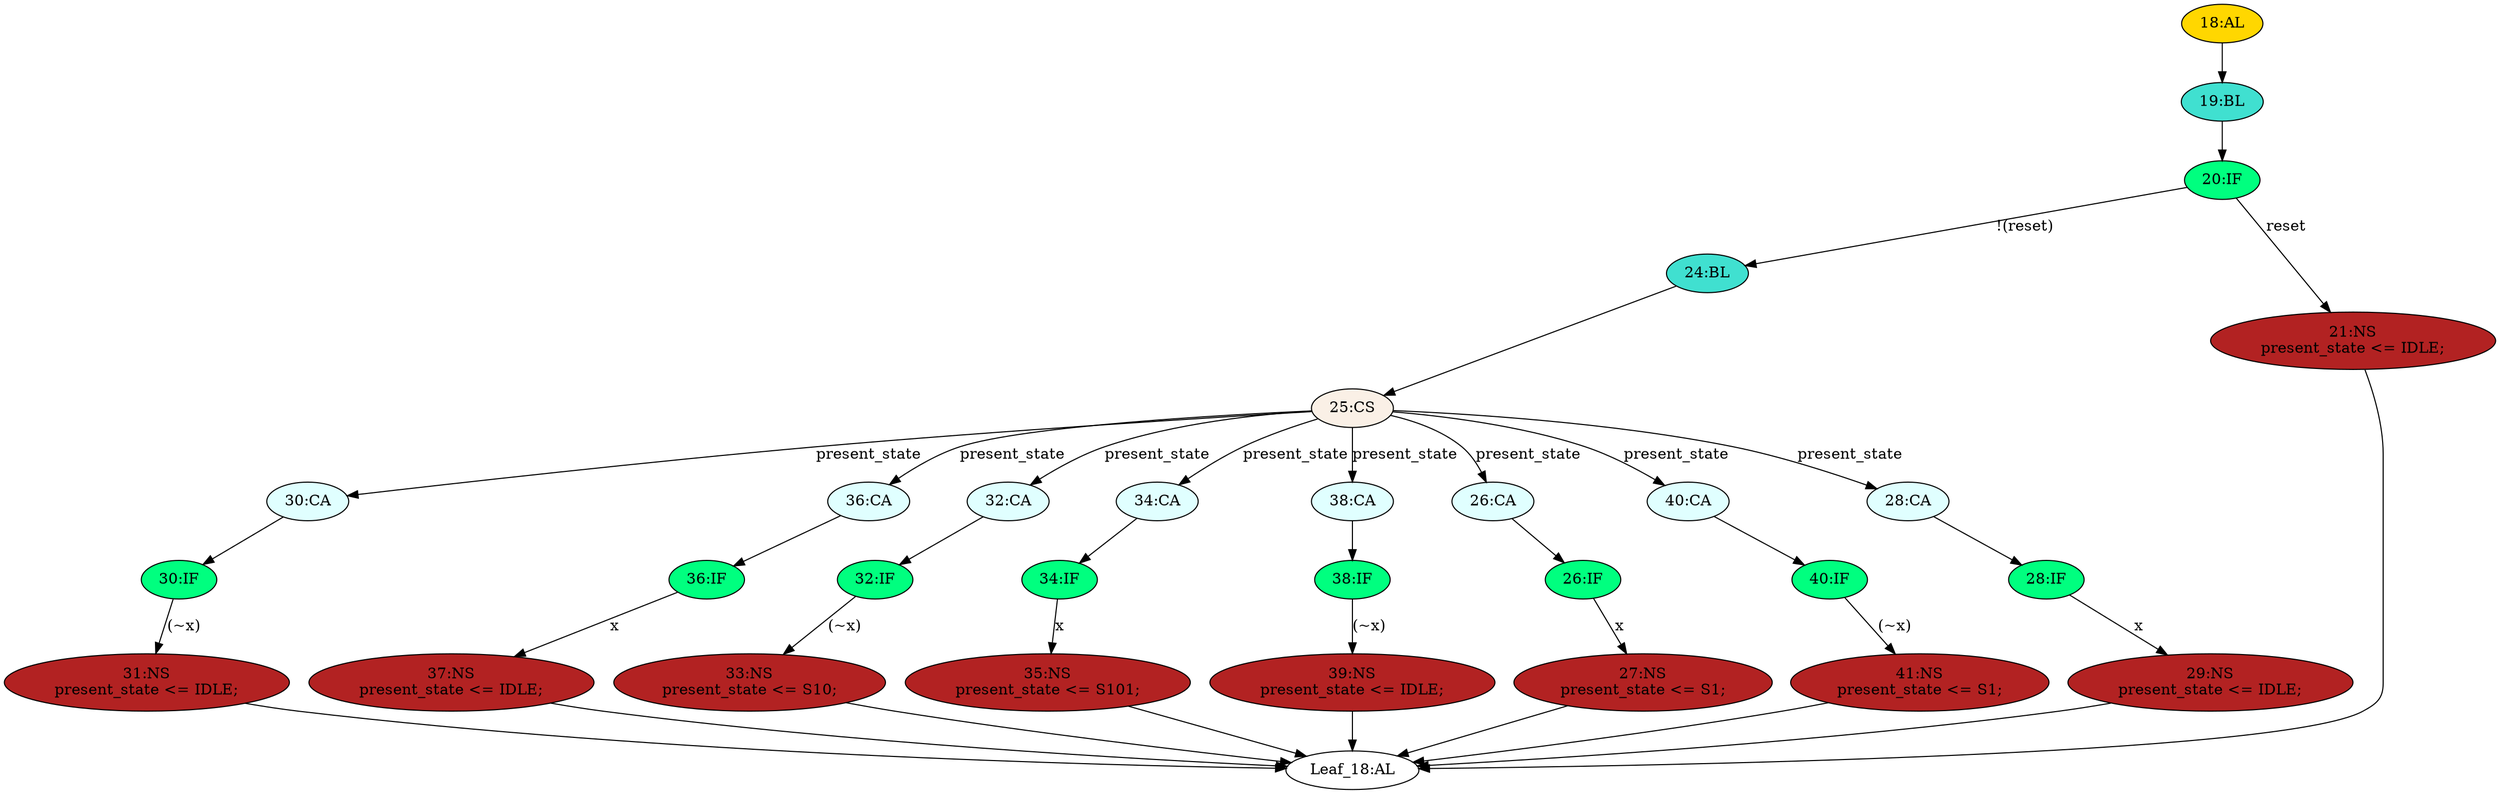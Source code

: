strict digraph "" {
	node [label="\N"];
	"30:CA"	[ast="<pyverilog.vparser.ast.Case object at 0x7f1353aa50d0>",
		fillcolor=lightcyan,
		label="30:CA",
		statements="[]",
		style=filled,
		typ=Case];
	"30:IF"	[ast="<pyverilog.vparser.ast.IfStatement object at 0x7f1353aa5210>",
		fillcolor=springgreen,
		label="30:IF",
		statements="[]",
		style=filled,
		typ=IfStatement];
	"30:CA" -> "30:IF"	[cond="[]",
		lineno=None];
	"26:IF"	[ast="<pyverilog.vparser.ast.IfStatement object at 0x7f1353aa5510>",
		fillcolor=springgreen,
		label="26:IF",
		statements="[]",
		style=filled,
		typ=IfStatement];
	"27:NS"	[ast="<pyverilog.vparser.ast.NonblockingSubstitution object at 0x7f1353aa5550>",
		fillcolor=firebrick,
		label="27:NS
present_state <= S1;",
		statements="[<pyverilog.vparser.ast.NonblockingSubstitution object at 0x7f1353aa5550>]",
		style=filled,
		typ=NonblockingSubstitution];
	"26:IF" -> "27:NS"	[cond="['x']",
		label=x,
		lineno=26];
	"Leaf_18:AL"	[def_var="['present_state']",
		label="Leaf_18:AL"];
	"28:IF"	[ast="<pyverilog.vparser.ast.IfStatement object at 0x7f1353aa5750>",
		fillcolor=springgreen,
		label="28:IF",
		statements="[]",
		style=filled,
		typ=IfStatement];
	"29:NS"	[ast="<pyverilog.vparser.ast.NonblockingSubstitution object at 0x7f1353aa5790>",
		fillcolor=firebrick,
		label="29:NS
present_state <= IDLE;",
		statements="[<pyverilog.vparser.ast.NonblockingSubstitution object at 0x7f1353aa5790>]",
		style=filled,
		typ=NonblockingSubstitution];
	"28:IF" -> "29:NS"	[cond="['x']",
		label=x,
		lineno=28];
	"37:NS"	[ast="<pyverilog.vparser.ast.NonblockingSubstitution object at 0x7f1353aa5950>",
		fillcolor=firebrick,
		label="37:NS
present_state <= IDLE;",
		statements="[<pyverilog.vparser.ast.NonblockingSubstitution object at 0x7f1353aa5950>]",
		style=filled,
		typ=NonblockingSubstitution];
	"37:NS" -> "Leaf_18:AL"	[cond="[]",
		lineno=None];
	"31:NS"	[ast="<pyverilog.vparser.ast.NonblockingSubstitution object at 0x7f1353aa52d0>",
		fillcolor=firebrick,
		label="31:NS
present_state <= IDLE;",
		statements="[<pyverilog.vparser.ast.NonblockingSubstitution object at 0x7f1353aa52d0>]",
		style=filled,
		typ=NonblockingSubstitution];
	"31:NS" -> "Leaf_18:AL"	[cond="[]",
		lineno=None];
	"33:NS"	[ast="<pyverilog.vparser.ast.NonblockingSubstitution object at 0x7f1353aa5b10>",
		fillcolor=firebrick,
		label="33:NS
present_state <= S10;",
		statements="[<pyverilog.vparser.ast.NonblockingSubstitution object at 0x7f1353aa5b10>]",
		style=filled,
		typ=NonblockingSubstitution];
	"33:NS" -> "Leaf_18:AL"	[cond="[]",
		lineno=None];
	"18:AL"	[ast="<pyverilog.vparser.ast.Always object at 0x7f1353a8cd50>",
		clk_sens=True,
		fillcolor=gold,
		label="18:AL",
		sens="['clk']",
		statements="[]",
		style=filled,
		typ=Always,
		use_var="['reset', 'x', 'present_state']"];
	"19:BL"	[ast="<pyverilog.vparser.ast.Block object at 0x7f1353aa5c90>",
		fillcolor=turquoise,
		label="19:BL",
		statements="[]",
		style=filled,
		typ=Block];
	"18:AL" -> "19:BL"	[cond="[]",
		lineno=None];
	"30:IF" -> "31:NS"	[cond="['x']",
		label="(~x)",
		lineno=30];
	"20:IF"	[ast="<pyverilog.vparser.ast.IfStatement object at 0x7f1353aa5cd0>",
		fillcolor=springgreen,
		label="20:IF",
		statements="[]",
		style=filled,
		typ=IfStatement];
	"19:BL" -> "20:IF"	[cond="[]",
		lineno=None];
	"24:BL"	[ast="<pyverilog.vparser.ast.Block object at 0x7f1353aa5d10>",
		fillcolor=turquoise,
		label="24:BL",
		statements="[]",
		style=filled,
		typ=Block];
	"20:IF" -> "24:BL"	[cond="['reset']",
		label="!(reset)",
		lineno=20];
	"21:NS"	[ast="<pyverilog.vparser.ast.NonblockingSubstitution object at 0x7f1353a8cb90>",
		fillcolor=firebrick,
		label="21:NS
present_state <= IDLE;",
		statements="[<pyverilog.vparser.ast.NonblockingSubstitution object at 0x7f1353a8cb90>]",
		style=filled,
		typ=NonblockingSubstitution];
	"20:IF" -> "21:NS"	[cond="['reset']",
		label=reset,
		lineno=20];
	"36:CA"	[ast="<pyverilog.vparser.ast.Case object at 0x7f1353a8c410>",
		fillcolor=lightcyan,
		label="36:CA",
		statements="[]",
		style=filled,
		typ=Case];
	"36:IF"	[ast="<pyverilog.vparser.ast.IfStatement object at 0x7f1353a8c490>",
		fillcolor=springgreen,
		label="36:IF",
		statements="[]",
		style=filled,
		typ=IfStatement];
	"36:CA" -> "36:IF"	[cond="[]",
		lineno=None];
	"38:IF"	[ast="<pyverilog.vparser.ast.IfStatement object at 0x7f1353a8c5d0>",
		fillcolor=springgreen,
		label="38:IF",
		statements="[]",
		style=filled,
		typ=IfStatement];
	"39:NS"	[ast="<pyverilog.vparser.ast.NonblockingSubstitution object at 0x7f1353a8c610>",
		fillcolor=firebrick,
		label="39:NS
present_state <= IDLE;",
		statements="[<pyverilog.vparser.ast.NonblockingSubstitution object at 0x7f1353a8c610>]",
		style=filled,
		typ=NonblockingSubstitution];
	"38:IF" -> "39:NS"	[cond="['x']",
		label="(~x)",
		lineno=38];
	"36:IF" -> "37:NS"	[cond="['x']",
		label=x,
		lineno=36];
	"35:NS"	[ast="<pyverilog.vparser.ast.NonblockingSubstitution object at 0x7f1353a8c210>",
		fillcolor=firebrick,
		label="35:NS
present_state <= S101;",
		statements="[<pyverilog.vparser.ast.NonblockingSubstitution object at 0x7f1353a8c210>]",
		style=filled,
		typ=NonblockingSubstitution];
	"35:NS" -> "Leaf_18:AL"	[cond="[]",
		lineno=None];
	"25:CS"	[ast="<pyverilog.vparser.ast.CaseStatement object at 0x7f1353aa5d50>",
		fillcolor=linen,
		label="25:CS",
		statements="[]",
		style=filled,
		typ=CaseStatement];
	"24:BL" -> "25:CS"	[cond="[]",
		lineno=None];
	"32:CA"	[ast="<pyverilog.vparser.ast.Case object at 0x7f1353aa5f90>",
		fillcolor=lightcyan,
		label="32:CA",
		statements="[]",
		style=filled,
		typ=Case];
	"32:IF"	[ast="<pyverilog.vparser.ast.IfStatement object at 0x7f1353a8c050>",
		fillcolor=springgreen,
		label="32:IF",
		statements="[]",
		style=filled,
		typ=IfStatement];
	"32:CA" -> "32:IF"	[cond="[]",
		lineno=None];
	"39:NS" -> "Leaf_18:AL"	[cond="[]",
		lineno=None];
	"29:NS" -> "Leaf_18:AL"	[cond="[]",
		lineno=None];
	"34:CA"	[ast="<pyverilog.vparser.ast.Case object at 0x7f1353a8c150>",
		fillcolor=lightcyan,
		label="34:CA",
		statements="[]",
		style=filled,
		typ=Case];
	"34:IF"	[ast="<pyverilog.vparser.ast.IfStatement object at 0x7f1353a8c1d0>",
		fillcolor=springgreen,
		label="34:IF",
		statements="[]",
		style=filled,
		typ=IfStatement];
	"34:CA" -> "34:IF"	[cond="[]",
		lineno=None];
	"27:NS" -> "Leaf_18:AL"	[cond="[]",
		lineno=None];
	"40:IF"	[ast="<pyverilog.vparser.ast.IfStatement object at 0x7f1353a8c8d0>",
		fillcolor=springgreen,
		label="40:IF",
		statements="[]",
		style=filled,
		typ=IfStatement];
	"41:NS"	[ast="<pyverilog.vparser.ast.NonblockingSubstitution object at 0x7f1353a8c910>",
		fillcolor=firebrick,
		label="41:NS
present_state <= S1;",
		statements="[<pyverilog.vparser.ast.NonblockingSubstitution object at 0x7f1353a8c910>]",
		style=filled,
		typ=NonblockingSubstitution];
	"40:IF" -> "41:NS"	[cond="['x']",
		label="(~x)",
		lineno=40];
	"38:CA"	[ast="<pyverilog.vparser.ast.Case object at 0x7f1353a8c550>",
		fillcolor=lightcyan,
		label="38:CA",
		statements="[]",
		style=filled,
		typ=Case];
	"38:CA" -> "38:IF"	[cond="[]",
		lineno=None];
	"26:CA"	[ast="<pyverilog.vparser.ast.Case object at 0x7f1353aa5e50>",
		fillcolor=lightcyan,
		label="26:CA",
		statements="[]",
		style=filled,
		typ=Case];
	"26:CA" -> "26:IF"	[cond="[]",
		lineno=None];
	"41:NS" -> "Leaf_18:AL"	[cond="[]",
		lineno=None];
	"32:IF" -> "33:NS"	[cond="['x']",
		label="(~x)",
		lineno=32];
	"40:CA"	[ast="<pyverilog.vparser.ast.Case object at 0x7f1353a8c850>",
		fillcolor=lightcyan,
		label="40:CA",
		statements="[]",
		style=filled,
		typ=Case];
	"40:CA" -> "40:IF"	[cond="[]",
		lineno=None];
	"25:CS" -> "30:CA"	[cond="['present_state']",
		label=present_state,
		lineno=25];
	"25:CS" -> "36:CA"	[cond="['present_state']",
		label=present_state,
		lineno=25];
	"25:CS" -> "32:CA"	[cond="['present_state']",
		label=present_state,
		lineno=25];
	"25:CS" -> "34:CA"	[cond="['present_state']",
		label=present_state,
		lineno=25];
	"25:CS" -> "38:CA"	[cond="['present_state']",
		label=present_state,
		lineno=25];
	"25:CS" -> "26:CA"	[cond="['present_state']",
		label=present_state,
		lineno=25];
	"25:CS" -> "40:CA"	[cond="['present_state']",
		label=present_state,
		lineno=25];
	"28:CA"	[ast="<pyverilog.vparser.ast.Case object at 0x7f1353aa5ed0>",
		fillcolor=lightcyan,
		label="28:CA",
		statements="[]",
		style=filled,
		typ=Case];
	"25:CS" -> "28:CA"	[cond="['present_state']",
		label=present_state,
		lineno=25];
	"34:IF" -> "35:NS"	[cond="['x']",
		label=x,
		lineno=34];
	"28:CA" -> "28:IF"	[cond="[]",
		lineno=None];
	"21:NS" -> "Leaf_18:AL"	[cond="[]",
		lineno=None];
}
